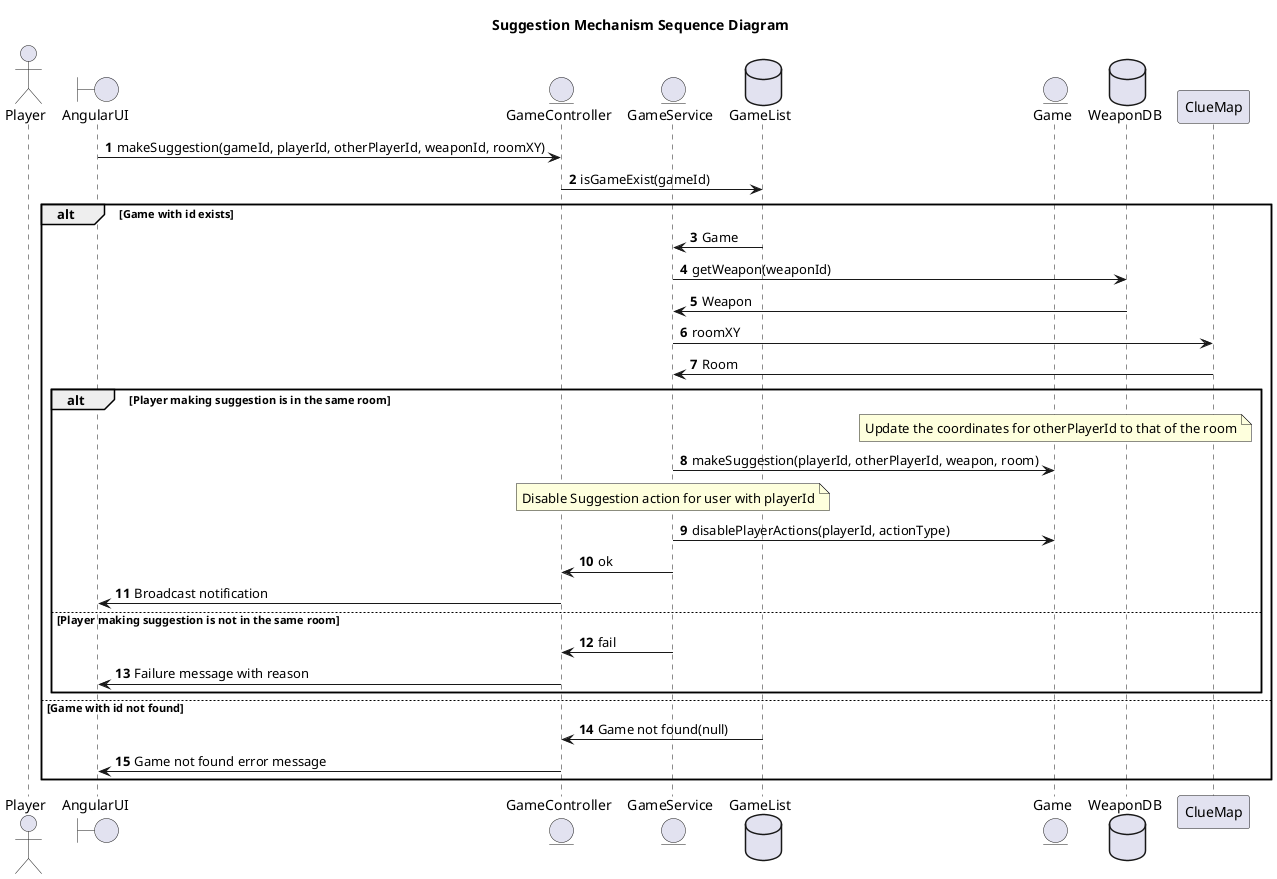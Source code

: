 @startuml
'https://plantuml.com/sequence-diagram

title Suggestion Mechanism Sequence Diagram

autonumber
actor Player
boundary AngularUI
entity GameController
entity GameService
database GameList
AngularUI -> GameController: makeSuggestion(gameId, playerId, otherPlayerId, weaponId, roomXY)
GameController -> GameList: isGameExist(gameId)
entity Game
database WeaponDB

alt Game with id exists
    GameList -> GameService: Game
    GameService -> WeaponDB: getWeapon(weaponId)
    WeaponDB -> GameService: Weapon
    GameService -> ClueMap: roomXY
    ClueMap -> GameService: Room
    alt Player making suggestion is in the same room
        note over Game: Update the coordinates for otherPlayerId to that of the room
        GameService -> Game: makeSuggestion(playerId, otherPlayerId, weapon, room)
        note over GameService: Disable Suggestion action for user with playerId
        GameService -> Game: disablePlayerActions(playerId, actionType)
        GameService -> GameController: ok
        GameController -> AngularUI: Broadcast notification
    else Player making suggestion is not in the same room
        GameService -> GameController: fail
        GameController -> AngularUI: Failure message with reason
    end

else Game with id not found
    GameList -> GameController: Game not found(null)
    GameController -> AngularUI: Game not found error message
end
@enduml